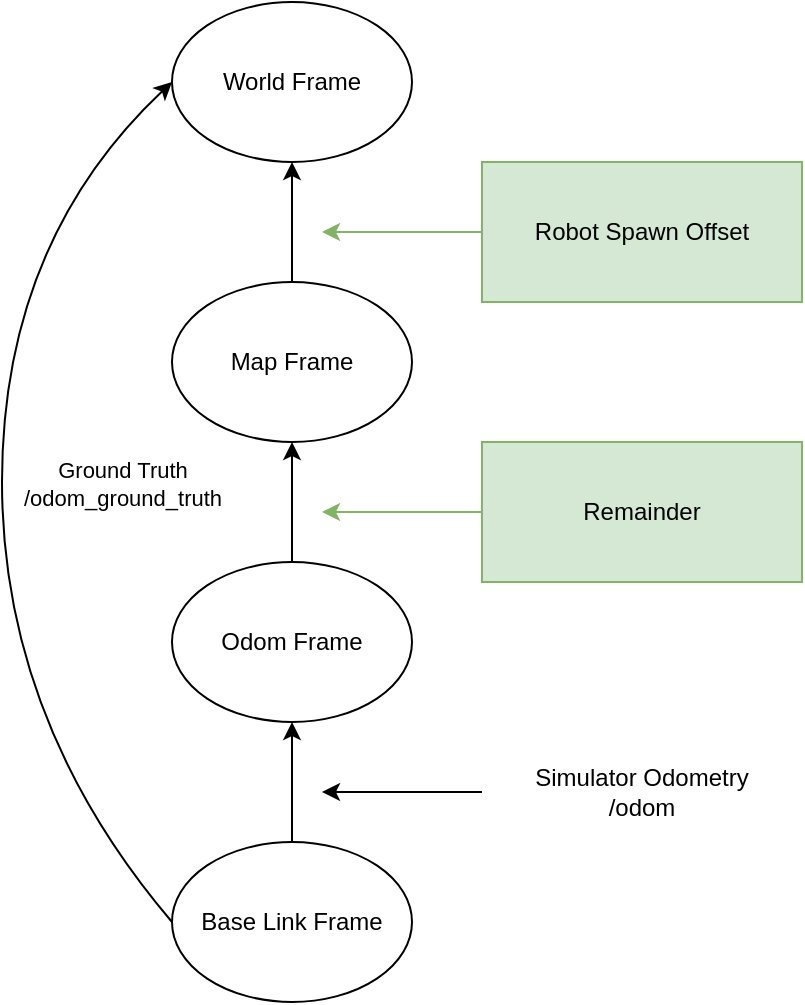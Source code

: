 <mxfile version="23.1.2" type="device">
  <diagram name="Page-1" id="C-XXjXwpOQ_z2IPGytwG">
    <mxGraphModel dx="1175" dy="646" grid="1" gridSize="10" guides="1" tooltips="1" connect="1" arrows="1" fold="1" page="1" pageScale="1" pageWidth="500" pageHeight="500" math="0" shadow="0">
      <root>
        <mxCell id="0" />
        <mxCell id="1" parent="0" />
        <mxCell id="kHv6BGoLlLNVHi6Svcsb-1" value="World Frame" style="ellipse;whiteSpace=wrap;html=1;" vertex="1" parent="1">
          <mxGeometry x="135" width="120" height="80" as="geometry" />
        </mxCell>
        <mxCell id="kHv6BGoLlLNVHi6Svcsb-5" value="" style="edgeStyle=orthogonalEdgeStyle;rounded=0;orthogonalLoop=1;jettySize=auto;html=1;" edge="1" parent="1" source="kHv6BGoLlLNVHi6Svcsb-2" target="kHv6BGoLlLNVHi6Svcsb-1">
          <mxGeometry relative="1" as="geometry" />
        </mxCell>
        <mxCell id="kHv6BGoLlLNVHi6Svcsb-2" value="Map Frame" style="ellipse;whiteSpace=wrap;html=1;" vertex="1" parent="1">
          <mxGeometry x="135" y="140" width="120" height="80" as="geometry" />
        </mxCell>
        <mxCell id="kHv6BGoLlLNVHi6Svcsb-6" value="" style="edgeStyle=orthogonalEdgeStyle;rounded=0;orthogonalLoop=1;jettySize=auto;html=1;" edge="1" parent="1" source="kHv6BGoLlLNVHi6Svcsb-3" target="kHv6BGoLlLNVHi6Svcsb-2">
          <mxGeometry relative="1" as="geometry" />
        </mxCell>
        <mxCell id="kHv6BGoLlLNVHi6Svcsb-3" value="Odom Frame" style="ellipse;whiteSpace=wrap;html=1;" vertex="1" parent="1">
          <mxGeometry x="135" y="280" width="120" height="80" as="geometry" />
        </mxCell>
        <mxCell id="kHv6BGoLlLNVHi6Svcsb-7" value="" style="edgeStyle=orthogonalEdgeStyle;rounded=0;orthogonalLoop=1;jettySize=auto;html=1;" edge="1" parent="1" source="kHv6BGoLlLNVHi6Svcsb-4" target="kHv6BGoLlLNVHi6Svcsb-3">
          <mxGeometry relative="1" as="geometry" />
        </mxCell>
        <mxCell id="kHv6BGoLlLNVHi6Svcsb-4" value="Base Link Frame" style="ellipse;whiteSpace=wrap;html=1;" vertex="1" parent="1">
          <mxGeometry x="135" y="420" width="120" height="80" as="geometry" />
        </mxCell>
        <mxCell id="kHv6BGoLlLNVHi6Svcsb-10" style="edgeStyle=orthogonalEdgeStyle;rounded=0;orthogonalLoop=1;jettySize=auto;html=1;fillColor=#d5e8d4;strokeColor=#82b366;" edge="1" parent="1" source="kHv6BGoLlLNVHi6Svcsb-8">
          <mxGeometry relative="1" as="geometry">
            <mxPoint x="210" y="115" as="targetPoint" />
          </mxGeometry>
        </mxCell>
        <mxCell id="kHv6BGoLlLNVHi6Svcsb-8" value="&lt;div&gt;Robot Spawn Offset&lt;/div&gt;" style="text;html=1;strokeColor=#82b366;fillColor=#d5e8d4;align=center;verticalAlign=middle;whiteSpace=wrap;rounded=0;" vertex="1" parent="1">
          <mxGeometry x="290" y="80" width="160" height="70" as="geometry" />
        </mxCell>
        <mxCell id="kHv6BGoLlLNVHi6Svcsb-12" style="edgeStyle=orthogonalEdgeStyle;rounded=0;orthogonalLoop=1;jettySize=auto;html=1;fillColor=#d5e8d4;strokeColor=#82b366;" edge="1" parent="1" source="kHv6BGoLlLNVHi6Svcsb-11">
          <mxGeometry relative="1" as="geometry">
            <mxPoint x="210" y="255" as="targetPoint" />
          </mxGeometry>
        </mxCell>
        <mxCell id="kHv6BGoLlLNVHi6Svcsb-11" value="Remainder" style="text;html=1;strokeColor=#82b366;fillColor=#d5e8d4;align=center;verticalAlign=middle;whiteSpace=wrap;rounded=0;" vertex="1" parent="1">
          <mxGeometry x="290" y="220" width="160" height="70" as="geometry" />
        </mxCell>
        <mxCell id="kHv6BGoLlLNVHi6Svcsb-14" style="edgeStyle=orthogonalEdgeStyle;rounded=0;orthogonalLoop=1;jettySize=auto;html=1;" edge="1" parent="1" source="kHv6BGoLlLNVHi6Svcsb-13">
          <mxGeometry relative="1" as="geometry">
            <mxPoint x="210" y="395" as="targetPoint" />
          </mxGeometry>
        </mxCell>
        <mxCell id="kHv6BGoLlLNVHi6Svcsb-13" value="&lt;div&gt;Simulator  Odometry&lt;br&gt;/odom&lt;br&gt;&lt;/div&gt;" style="text;html=1;strokeColor=none;fillColor=none;align=center;verticalAlign=middle;whiteSpace=wrap;rounded=0;" vertex="1" parent="1">
          <mxGeometry x="290" y="380" width="160" height="30" as="geometry" />
        </mxCell>
        <mxCell id="kHv6BGoLlLNVHi6Svcsb-16" value="" style="curved=1;endArrow=none;html=1;rounded=0;entryX=0;entryY=0.5;entryDx=0;entryDy=0;exitX=0;exitY=0.5;exitDx=0;exitDy=0;endFill=0;startArrow=classic;startFill=1;" edge="1" parent="1" source="kHv6BGoLlLNVHi6Svcsb-1" target="kHv6BGoLlLNVHi6Svcsb-4">
          <mxGeometry width="50" height="50" relative="1" as="geometry">
            <mxPoint x="-30" y="160" as="sourcePoint" />
            <mxPoint x="20" y="110" as="targetPoint" />
            <Array as="points">
              <mxPoint x="50" y="120" />
              <mxPoint x="50" y="360" />
            </Array>
          </mxGeometry>
        </mxCell>
        <mxCell id="kHv6BGoLlLNVHi6Svcsb-18" value="&lt;div&gt;Ground Truth&lt;/div&gt;&lt;div&gt;/odom_ground_truth&lt;br&gt;&lt;/div&gt;" style="edgeLabel;html=1;align=center;verticalAlign=middle;resizable=0;points=[];labelBackgroundColor=none;" vertex="1" connectable="0" parent="kHv6BGoLlLNVHi6Svcsb-16">
          <mxGeometry x="-0.036" y="-1" relative="1" as="geometry">
            <mxPoint x="61" y="2" as="offset" />
          </mxGeometry>
        </mxCell>
      </root>
    </mxGraphModel>
  </diagram>
</mxfile>
